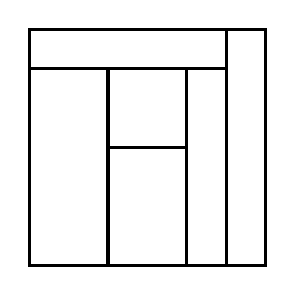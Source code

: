 \begin{tikzpicture}[very thick, scale=.5]
    \draw (0,5) rectangle (5,6);
    \draw (0,0) rectangle (2,5);
    \draw (2,3) rectangle (4,5);
    \draw (2,0) rectangle (4,3);
    \draw (4,0) rectangle (5,5);
    \draw (5,0) rectangle (6,6);
\end{tikzpicture}
